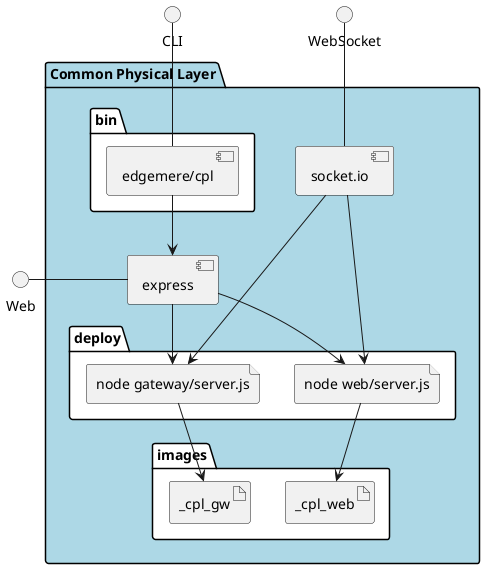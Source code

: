 @startuml
  interface CLI
  interface Web
  interface WebSocket
package "Common Physical Layer" #lightblue {
  component express as REST
  component socket.io as socket
  folder bin #ffffff {
    component "edgemere/cpl" as binName
  }
  binName --> REST

  folder deploy #ffffff {
  
    file "node web/server.js" as web_container
    REST --> web_container
    socket ---> web_container
  
    file "node gateway/server.js" as gateway_container
    REST --> gateway_container
    socket ---> gateway_container
  
  }
  folder images #ffffff {
  
      artifact _cpl_web
      web_container --> _cpl_web
    
      artifact _cpl_gw
      gateway_container --> _cpl_gw
    
  }
}
CLI -- binName
Web - REST
WebSocket -- socket

@enduml
